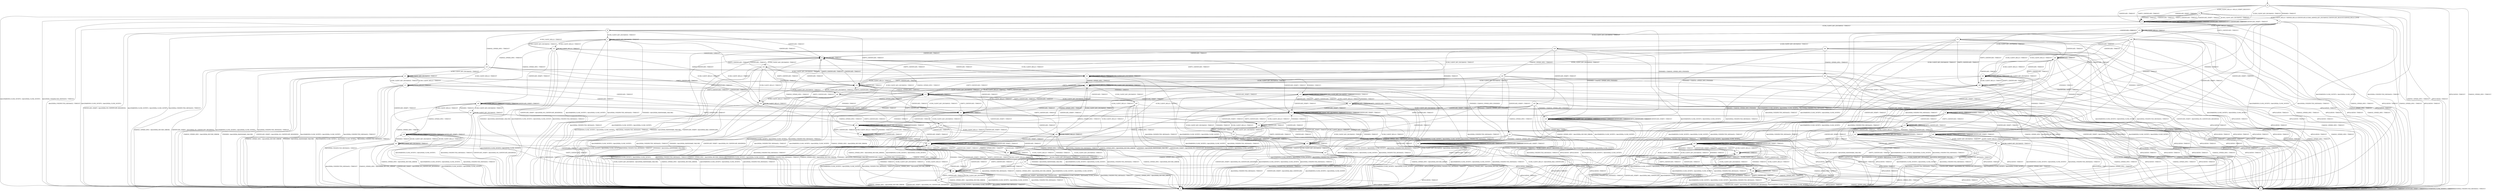 digraph g {

	s0 [shape="circle" label="s0"];
	s1 [shape="circle" label="s1"];
	s2 [shape="circle" label="s2"];
	s3 [shape="circle" label="s3"];
	s4 [shape="circle" label="s4"];
	s5 [shape="circle" label="s5"];
	s6 [shape="circle" label="s6"];
	s7 [shape="circle" label="s7"];
	s8 [shape="circle" label="s8"];
	s9 [shape="circle" label="s9"];
	s10 [shape="circle" label="s10"];
	s11 [shape="circle" label="s11"];
	s12 [shape="circle" label="s12"];
	s13 [shape="circle" label="s13"];
	s14 [shape="circle" label="s14"];
	s15 [shape="circle" label="s15"];
	s16 [shape="circle" label="s16"];
	s17 [shape="circle" label="s17"];
	s18 [shape="circle" label="s18"];
	s19 [shape="circle" label="s19"];
	s20 [shape="circle" label="s20"];
	s21 [shape="circle" label="s21"];
	s22 [shape="circle" label="s22"];
	s23 [shape="circle" label="s23"];
	s24 [shape="circle" label="s24"];
	s25 [shape="circle" label="s25"];
	s26 [shape="circle" label="s26"];
	s27 [shape="circle" label="s27"];
	s28 [shape="circle" label="s28"];
	s29 [shape="circle" label="s29"];
	s30 [shape="circle" label="s30"];
	s31 [shape="circle" label="s31"];
	s32 [shape="circle" label="s32"];
	s33 [shape="circle" label="s33"];
	s34 [shape="circle" label="s34"];
	s35 [shape="circle" label="s35"];
	s36 [shape="circle" label="s36"];
	s37 [shape="circle" label="s37"];
	s38 [shape="circle" label="s38"];
	s39 [shape="circle" label="s39"];
	s40 [shape="circle" label="s40"];
	s41 [shape="circle" label="s41"];
	s42 [shape="circle" label="s42"];
	s43 [shape="circle" label="s43"];
	s44 [shape="circle" label="s44"];
	s45 [shape="circle" label="s45"];
	s46 [shape="circle" label="s46"];
	s47 [shape="circle" label="s47"];
	s48 [shape="circle" label="s48"];
	s49 [shape="circle" label="s49"];
	s50 [shape="circle" label="s50"];
	s51 [shape="circle" label="s51"];
	s52 [shape="circle" label="s52"];
	s53 [shape="circle" label="s53"];
	s54 [shape="circle" label="s54"];
	s55 [shape="circle" label="s55"];
	s56 [shape="circle" label="s56"];
	s57 [shape="circle" label="s57"];
	s58 [shape="circle" label="s58"];
	s59 [shape="circle" label="s59"];
	s60 [shape="circle" label="s60"];
	s61 [shape="circle" label="s61"];
	s62 [shape="circle" label="s62"];
	s63 [shape="circle" label="s63"];
	s64 [shape="circle" label="s64"];
	s65 [shape="circle" label="s65"];
	s0 -> s2 [label="ECDH_CLIENT_HELLO / HELLO_VERIFY_REQUEST+"];
	s0 -> s3 [label="ECDH_CLIENT_KEY_EXCHANGE / TIMEOUT"];
	s0 -> s4 [label="CHANGE_CIPHER_SPEC / TIMEOUT"];
	s0 -> s3 [label="FINISHED / TIMEOUT"];
	s0 -> s4 [label="APPLICATION / TIMEOUT"];
	s0 -> s3 [label="CERTIFICATE / TIMEOUT"];
	s0 -> s3 [label="EMPTY_CERTIFICATE / TIMEOUT"];
	s0 -> s3 [label="CERTIFICATE_VERIFY / TIMEOUT"];
	s0 -> s1 [label="Alert(WARNING,CLOSE_NOTIFY) / Alert(FATAL,CLOSE_NOTIFY)"];
	s0 -> s1 [label="Alert(FATAL,UNEXPECTED_MESSAGE) / TIMEOUT"];
	s1 -> s1 [label="ECDH_CLIENT_HELLO / SOCKET_CLOSED"];
	s1 -> s1 [label="ECDH_CLIENT_KEY_EXCHANGE / SOCKET_CLOSED"];
	s1 -> s1 [label="CHANGE_CIPHER_SPEC / SOCKET_CLOSED"];
	s1 -> s1 [label="FINISHED / SOCKET_CLOSED"];
	s1 -> s1 [label="APPLICATION / SOCKET_CLOSED"];
	s1 -> s1 [label="CERTIFICATE / SOCKET_CLOSED"];
	s1 -> s1 [label="EMPTY_CERTIFICATE / SOCKET_CLOSED"];
	s1 -> s1 [label="CERTIFICATE_VERIFY / SOCKET_CLOSED"];
	s1 -> s1 [label="Alert(WARNING,CLOSE_NOTIFY) / SOCKET_CLOSED"];
	s1 -> s1 [label="Alert(FATAL,UNEXPECTED_MESSAGE) / SOCKET_CLOSED"];
	s2 -> s5 [label="ECDH_CLIENT_HELLO / SERVER_HELLO,CERTIFICATE,ECDHE_SERVER_KEY_EXCHANGE,CERTIFICATE_REQUEST,SERVER_HELLO_DONE"];
	s2 -> s3 [label="ECDH_CLIENT_KEY_EXCHANGE / TIMEOUT"];
	s2 -> s4 [label="CHANGE_CIPHER_SPEC / TIMEOUT"];
	s2 -> s3 [label="FINISHED / TIMEOUT"];
	s2 -> s4 [label="APPLICATION / TIMEOUT"];
	s2 -> s3 [label="CERTIFICATE / TIMEOUT"];
	s2 -> s3 [label="EMPTY_CERTIFICATE / TIMEOUT"];
	s2 -> s3 [label="CERTIFICATE_VERIFY / TIMEOUT"];
	s2 -> s1 [label="Alert(WARNING,CLOSE_NOTIFY) / Alert(FATAL,CLOSE_NOTIFY)"];
	s2 -> s1 [label="Alert(FATAL,UNEXPECTED_MESSAGE) / TIMEOUT"];
	s3 -> s3 [label="ECDH_CLIENT_HELLO / TIMEOUT"];
	s3 -> s3 [label="ECDH_CLIENT_KEY_EXCHANGE / TIMEOUT"];
	s3 -> s4 [label="CHANGE_CIPHER_SPEC / TIMEOUT"];
	s3 -> s3 [label="FINISHED / TIMEOUT"];
	s3 -> s4 [label="APPLICATION / TIMEOUT"];
	s3 -> s3 [label="CERTIFICATE / TIMEOUT"];
	s3 -> s3 [label="EMPTY_CERTIFICATE / TIMEOUT"];
	s3 -> s3 [label="CERTIFICATE_VERIFY / TIMEOUT"];
	s3 -> s1 [label="Alert(WARNING,CLOSE_NOTIFY) / Alert(FATAL,CLOSE_NOTIFY)"];
	s3 -> s1 [label="Alert(FATAL,UNEXPECTED_MESSAGE) / TIMEOUT"];
	s4 -> s4 [label="ECDH_CLIENT_HELLO / TIMEOUT"];
	s4 -> s4 [label="ECDH_CLIENT_KEY_EXCHANGE / TIMEOUT"];
	s4 -> s4 [label="CHANGE_CIPHER_SPEC / TIMEOUT"];
	s4 -> s4 [label="FINISHED / TIMEOUT"];
	s4 -> s4 [label="APPLICATION / TIMEOUT"];
	s4 -> s4 [label="CERTIFICATE / TIMEOUT"];
	s4 -> s4 [label="EMPTY_CERTIFICATE / TIMEOUT"];
	s4 -> s4 [label="CERTIFICATE_VERIFY / TIMEOUT"];
	s4 -> s4 [label="Alert(WARNING,CLOSE_NOTIFY) / TIMEOUT"];
	s4 -> s4 [label="Alert(FATAL,UNEXPECTED_MESSAGE) / TIMEOUT"];
	s5 -> s14 [label="ECDH_CLIENT_HELLO / TIMEOUT"];
	s5 -> s6 [label="ECDH_CLIENT_KEY_EXCHANGE / TIMEOUT"];
	s5 -> s4 [label="CHANGE_CIPHER_SPEC / TIMEOUT"];
	s5 -> s8 [label="FINISHED / TIMEOUT"];
	s5 -> s4 [label="APPLICATION / TIMEOUT"];
	s5 -> s55 [label="CERTIFICATE / TIMEOUT"];
	s5 -> s60 [label="EMPTY_CERTIFICATE / TIMEOUT"];
	s5 -> s50 [label="CERTIFICATE_VERIFY / TIMEOUT"];
	s5 -> s1 [label="Alert(WARNING,CLOSE_NOTIFY) / Alert(FATAL,CLOSE_NOTIFY)"];
	s5 -> s1 [label="Alert(FATAL,UNEXPECTED_MESSAGE) / TIMEOUT"];
	s6 -> s23 [label="ECDH_CLIENT_HELLO / TIMEOUT"];
	s6 -> s7 [label="ECDH_CLIENT_KEY_EXCHANGE / TIMEOUT"];
	s6 -> s10 [label="CHANGE_CIPHER_SPEC / TIMEOUT"];
	s6 -> s18 [label="FINISHED / CHANGE_CIPHER_SPEC,FINISHED"];
	s6 -> s4 [label="APPLICATION / TIMEOUT"];
	s6 -> s9 [label="CERTIFICATE / TIMEOUT"];
	s6 -> s34 [label="EMPTY_CERTIFICATE / TIMEOUT"];
	s6 -> s1 [label="CERTIFICATE_VERIFY / Alert(FATAL,NO_CERTIFICATE_RESERVED)"];
	s6 -> s1 [label="Alert(WARNING,CLOSE_NOTIFY) / Alert(FATAL,CLOSE_NOTIFY)"];
	s6 -> s1 [label="Alert(FATAL,UNEXPECTED_MESSAGE) / TIMEOUT"];
	s7 -> s23 [label="ECDH_CLIENT_HELLO / TIMEOUT"];
	s7 -> s7 [label="ECDH_CLIENT_KEY_EXCHANGE / TIMEOUT"];
	s7 -> s21 [label="CHANGE_CIPHER_SPEC / TIMEOUT"];
	s7 -> s1 [label="FINISHED / Alert(FATAL,HANDSHAKE_FAILURE)"];
	s7 -> s4 [label="APPLICATION / TIMEOUT"];
	s7 -> s9 [label="CERTIFICATE / TIMEOUT"];
	s7 -> s34 [label="EMPTY_CERTIFICATE / TIMEOUT"];
	s7 -> s1 [label="CERTIFICATE_VERIFY / Alert(FATAL,NO_CERTIFICATE_RESERVED)"];
	s7 -> s1 [label="Alert(WARNING,CLOSE_NOTIFY) / Alert(FATAL,CLOSE_NOTIFY)"];
	s7 -> s1 [label="Alert(FATAL,UNEXPECTED_MESSAGE) / TIMEOUT"];
	s8 -> s8 [label="ECDH_CLIENT_HELLO / TIMEOUT"];
	s8 -> s1 [label="ECDH_CLIENT_KEY_EXCHANGE / Alert(FATAL,HANDSHAKE_FAILURE)"];
	s8 -> s4 [label="CHANGE_CIPHER_SPEC / TIMEOUT"];
	s8 -> s8 [label="FINISHED / TIMEOUT"];
	s8 -> s4 [label="APPLICATION / TIMEOUT"];
	s8 -> s13 [label="CERTIFICATE / TIMEOUT"];
	s8 -> s13 [label="EMPTY_CERTIFICATE / TIMEOUT"];
	s8 -> s50 [label="CERTIFICATE_VERIFY / TIMEOUT"];
	s8 -> s1 [label="Alert(WARNING,CLOSE_NOTIFY) / Alert(FATAL,CLOSE_NOTIFY)"];
	s8 -> s1 [label="Alert(FATAL,UNEXPECTED_MESSAGE) / TIMEOUT"];
	s9 -> s15 [label="ECDH_CLIENT_HELLO / TIMEOUT"];
	s9 -> s24 [label="ECDH_CLIENT_KEY_EXCHANGE / TIMEOUT"];
	s9 -> s41 [label="CHANGE_CIPHER_SPEC / TIMEOUT"];
	s9 -> s19 [label="FINISHED / TIMEOUT"];
	s9 -> s4 [label="APPLICATION / TIMEOUT"];
	s9 -> s9 [label="CERTIFICATE / TIMEOUT"];
	s9 -> s34 [label="EMPTY_CERTIFICATE / TIMEOUT"];
	s9 -> s20 [label="CERTIFICATE_VERIFY / TIMEOUT"];
	s9 -> s1 [label="Alert(WARNING,CLOSE_NOTIFY) / Alert(FATAL,CLOSE_NOTIFY)"];
	s9 -> s1 [label="Alert(FATAL,UNEXPECTED_MESSAGE) / TIMEOUT"];
	s10 -> s11 [label="ECDH_CLIENT_HELLO / TIMEOUT"];
	s10 -> s21 [label="ECDH_CLIENT_KEY_EXCHANGE / TIMEOUT"];
	s10 -> s1 [label="CHANGE_CIPHER_SPEC / Alert(FATAL,DECODE_ERROR)"];
	s10 -> s16 [label="FINISHED / CHANGE_CIPHER_SPEC,FINISHED"];
	s10 -> s4 [label="APPLICATION / TIMEOUT"];
	s10 -> s41 [label="CERTIFICATE / TIMEOUT"];
	s10 -> s12 [label="EMPTY_CERTIFICATE / TIMEOUT"];
	s10 -> s1 [label="CERTIFICATE_VERIFY / Alert(FATAL,NO_CERTIFICATE_RESERVED)"];
	s10 -> s1 [label="Alert(WARNING,CLOSE_NOTIFY) / Alert(FATAL,CLOSE_NOTIFY)"];
	s10 -> s1 [label="Alert(FATAL,UNEXPECTED_MESSAGE) / TIMEOUT"];
	s11 -> s11 [label="ECDH_CLIENT_HELLO / TIMEOUT"];
	s11 -> s21 [label="ECDH_CLIENT_KEY_EXCHANGE / TIMEOUT"];
	s11 -> s1 [label="CHANGE_CIPHER_SPEC / Alert(FATAL,DECODE_ERROR)"];
	s11 -> s1 [label="FINISHED / Alert(FATAL,HANDSHAKE_FAILURE)"];
	s11 -> s4 [label="APPLICATION / TIMEOUT"];
	s11 -> s41 [label="CERTIFICATE / TIMEOUT"];
	s11 -> s12 [label="EMPTY_CERTIFICATE / TIMEOUT"];
	s11 -> s38 [label="CERTIFICATE_VERIFY / TIMEOUT"];
	s11 -> s1 [label="Alert(WARNING,CLOSE_NOTIFY) / Alert(FATAL,CLOSE_NOTIFY)"];
	s11 -> s1 [label="Alert(FATAL,UNEXPECTED_MESSAGE) / TIMEOUT"];
	s12 -> s36 [label="ECDH_CLIENT_HELLO / TIMEOUT"];
	s12 -> s63 [label="ECDH_CLIENT_KEY_EXCHANGE / TIMEOUT"];
	s12 -> s1 [label="CHANGE_CIPHER_SPEC / Alert(FATAL,DECODE_ERROR)"];
	s12 -> s35 [label="FINISHED / TIMEOUT"];
	s12 -> s4 [label="APPLICATION / TIMEOUT"];
	s12 -> s41 [label="CERTIFICATE / TIMEOUT"];
	s12 -> s12 [label="EMPTY_CERTIFICATE / TIMEOUT"];
	s12 -> s17 [label="CERTIFICATE_VERIFY / TIMEOUT"];
	s12 -> s1 [label="Alert(WARNING,CLOSE_NOTIFY) / Alert(FATAL,CLOSE_NOTIFY)"];
	s12 -> s1 [label="Alert(FATAL,UNEXPECTED_MESSAGE) / TIMEOUT"];
	s13 -> s22 [label="ECDH_CLIENT_HELLO / TIMEOUT"];
	s13 -> s1 [label="ECDH_CLIENT_KEY_EXCHANGE / Alert(FATAL,HANDSHAKE_FAILURE)"];
	s13 -> s4 [label="CHANGE_CIPHER_SPEC / TIMEOUT"];
	s13 -> s22 [label="FINISHED / TIMEOUT"];
	s13 -> s4 [label="APPLICATION / TIMEOUT"];
	s13 -> s13 [label="CERTIFICATE / TIMEOUT"];
	s13 -> s13 [label="EMPTY_CERTIFICATE / TIMEOUT"];
	s13 -> s56 [label="CERTIFICATE_VERIFY / TIMEOUT"];
	s13 -> s1 [label="Alert(WARNING,CLOSE_NOTIFY) / Alert(FATAL,CLOSE_NOTIFY)"];
	s13 -> s1 [label="Alert(FATAL,UNEXPECTED_MESSAGE) / TIMEOUT"];
	s14 -> s14 [label="ECDH_CLIENT_HELLO / TIMEOUT"];
	s14 -> s7 [label="ECDH_CLIENT_KEY_EXCHANGE / TIMEOUT"];
	s14 -> s4 [label="CHANGE_CIPHER_SPEC / TIMEOUT"];
	s14 -> s8 [label="FINISHED / TIMEOUT"];
	s14 -> s4 [label="APPLICATION / TIMEOUT"];
	s14 -> s44 [label="CERTIFICATE / TIMEOUT"];
	s14 -> s49 [label="EMPTY_CERTIFICATE / TIMEOUT"];
	s14 -> s50 [label="CERTIFICATE_VERIFY / TIMEOUT"];
	s14 -> s1 [label="Alert(WARNING,CLOSE_NOTIFY) / Alert(FATAL,CLOSE_NOTIFY)"];
	s14 -> s1 [label="Alert(FATAL,UNEXPECTED_MESSAGE) / TIMEOUT"];
	s15 -> s15 [label="ECDH_CLIENT_HELLO / TIMEOUT"];
	s15 -> s15 [label="ECDH_CLIENT_KEY_EXCHANGE / TIMEOUT"];
	s15 -> s36 [label="CHANGE_CIPHER_SPEC / TIMEOUT"];
	s15 -> s19 [label="FINISHED / TIMEOUT"];
	s15 -> s4 [label="APPLICATION / TIMEOUT"];
	s15 -> s9 [label="CERTIFICATE / TIMEOUT"];
	s15 -> s34 [label="EMPTY_CERTIFICATE / TIMEOUT"];
	s15 -> s20 [label="CERTIFICATE_VERIFY / TIMEOUT"];
	s15 -> s1 [label="Alert(WARNING,CLOSE_NOTIFY) / Alert(FATAL,CLOSE_NOTIFY)"];
	s15 -> s1 [label="Alert(FATAL,UNEXPECTED_MESSAGE) / TIMEOUT"];
	s16 -> s16 [label="ECDH_CLIENT_HELLO / TIMEOUT"];
	s16 -> s16 [label="ECDH_CLIENT_KEY_EXCHANGE / TIMEOUT"];
	s16 -> s1 [label="CHANGE_CIPHER_SPEC / Alert(FATAL,DECODE_ERROR)"];
	s16 -> s16 [label="FINISHED / TIMEOUT"];
	s16 -> s1 [label="APPLICATION / APPLICATION"];
	s16 -> s16 [label="CERTIFICATE / TIMEOUT"];
	s16 -> s16 [label="EMPTY_CERTIFICATE / TIMEOUT"];
	s16 -> s16 [label="CERTIFICATE_VERIFY / TIMEOUT"];
	s16 -> s1 [label="Alert(WARNING,CLOSE_NOTIFY) / Alert(FATAL,CLOSE_NOTIFY)"];
	s16 -> s1 [label="Alert(FATAL,UNEXPECTED_MESSAGE) / TIMEOUT"];
	s17 -> s17 [label="ECDH_CLIENT_HELLO / TIMEOUT"];
	s17 -> s17 [label="ECDH_CLIENT_KEY_EXCHANGE / TIMEOUT"];
	s17 -> s1 [label="CHANGE_CIPHER_SPEC / Alert(FATAL,DECODE_ERROR)"];
	s17 -> s17 [label="FINISHED / TIMEOUT"];
	s17 -> s4 [label="APPLICATION / TIMEOUT"];
	s17 -> s37 [label="CERTIFICATE / TIMEOUT"];
	s17 -> s42 [label="EMPTY_CERTIFICATE / TIMEOUT"];
	s17 -> s17 [label="CERTIFICATE_VERIFY / TIMEOUT"];
	s17 -> s1 [label="Alert(WARNING,CLOSE_NOTIFY) / Alert(FATAL,CLOSE_NOTIFY)"];
	s17 -> s1 [label="Alert(FATAL,UNEXPECTED_MESSAGE) / TIMEOUT"];
	s18 -> s18 [label="ECDH_CLIENT_HELLO / TIMEOUT"];
	s18 -> s18 [label="ECDH_CLIENT_KEY_EXCHANGE / TIMEOUT"];
	s18 -> s16 [label="CHANGE_CIPHER_SPEC / TIMEOUT"];
	s18 -> s18 [label="FINISHED / TIMEOUT"];
	s18 -> s1 [label="APPLICATION / APPLICATION"];
	s18 -> s18 [label="CERTIFICATE / TIMEOUT"];
	s18 -> s18 [label="EMPTY_CERTIFICATE / TIMEOUT"];
	s18 -> s18 [label="CERTIFICATE_VERIFY / TIMEOUT"];
	s18 -> s1 [label="Alert(WARNING,CLOSE_NOTIFY) / Alert(FATAL,CLOSE_NOTIFY)"];
	s18 -> s1 [label="Alert(FATAL,UNEXPECTED_MESSAGE) / TIMEOUT"];
	s19 -> s19 [label="ECDH_CLIENT_HELLO / TIMEOUT"];
	s19 -> s19 [label="ECDH_CLIENT_KEY_EXCHANGE / TIMEOUT"];
	s19 -> s35 [label="CHANGE_CIPHER_SPEC / TIMEOUT"];
	s19 -> s19 [label="FINISHED / TIMEOUT"];
	s19 -> s4 [label="APPLICATION / TIMEOUT"];
	s19 -> s30 [label="CERTIFICATE / TIMEOUT"];
	s19 -> s30 [label="EMPTY_CERTIFICATE / TIMEOUT"];
	s19 -> s20 [label="CERTIFICATE_VERIFY / TIMEOUT"];
	s19 -> s1 [label="Alert(WARNING,CLOSE_NOTIFY) / Alert(FATAL,CLOSE_NOTIFY)"];
	s19 -> s1 [label="Alert(FATAL,UNEXPECTED_MESSAGE) / TIMEOUT"];
	s20 -> s20 [label="ECDH_CLIENT_HELLO / TIMEOUT"];
	s20 -> s20 [label="ECDH_CLIENT_KEY_EXCHANGE / TIMEOUT"];
	s20 -> s17 [label="CHANGE_CIPHER_SPEC / TIMEOUT"];
	s20 -> s20 [label="FINISHED / TIMEOUT"];
	s20 -> s4 [label="APPLICATION / TIMEOUT"];
	s20 -> s28 [label="CERTIFICATE / TIMEOUT"];
	s20 -> s26 [label="EMPTY_CERTIFICATE / TIMEOUT"];
	s20 -> s20 [label="CERTIFICATE_VERIFY / TIMEOUT"];
	s20 -> s1 [label="Alert(WARNING,CLOSE_NOTIFY) / Alert(FATAL,CLOSE_NOTIFY)"];
	s20 -> s1 [label="Alert(FATAL,UNEXPECTED_MESSAGE) / TIMEOUT"];
	s21 -> s11 [label="ECDH_CLIENT_HELLO / TIMEOUT"];
	s21 -> s21 [label="ECDH_CLIENT_KEY_EXCHANGE / TIMEOUT"];
	s21 -> s1 [label="CHANGE_CIPHER_SPEC / Alert(FATAL,DECODE_ERROR)"];
	s21 -> s1 [label="FINISHED / Alert(FATAL,HANDSHAKE_FAILURE)"];
	s21 -> s4 [label="APPLICATION / TIMEOUT"];
	s21 -> s41 [label="CERTIFICATE / TIMEOUT"];
	s21 -> s12 [label="EMPTY_CERTIFICATE / TIMEOUT"];
	s21 -> s1 [label="CERTIFICATE_VERIFY / Alert(FATAL,NO_CERTIFICATE_RESERVED)"];
	s21 -> s1 [label="Alert(WARNING,CLOSE_NOTIFY) / Alert(FATAL,CLOSE_NOTIFY)"];
	s21 -> s1 [label="Alert(FATAL,UNEXPECTED_MESSAGE) / TIMEOUT"];
	s22 -> s22 [label="ECDH_CLIENT_HELLO / TIMEOUT"];
	s22 -> s22 [label="ECDH_CLIENT_KEY_EXCHANGE / TIMEOUT"];
	s22 -> s4 [label="CHANGE_CIPHER_SPEC / TIMEOUT"];
	s22 -> s22 [label="FINISHED / TIMEOUT"];
	s22 -> s4 [label="APPLICATION / TIMEOUT"];
	s22 -> s13 [label="CERTIFICATE / TIMEOUT"];
	s22 -> s13 [label="EMPTY_CERTIFICATE / TIMEOUT"];
	s22 -> s56 [label="CERTIFICATE_VERIFY / TIMEOUT"];
	s22 -> s1 [label="Alert(WARNING,CLOSE_NOTIFY) / Alert(FATAL,CLOSE_NOTIFY)"];
	s22 -> s1 [label="Alert(FATAL,UNEXPECTED_MESSAGE) / TIMEOUT"];
	s23 -> s23 [label="ECDH_CLIENT_HELLO / TIMEOUT"];
	s23 -> s7 [label="ECDH_CLIENT_KEY_EXCHANGE / TIMEOUT"];
	s23 -> s11 [label="CHANGE_CIPHER_SPEC / TIMEOUT"];
	s23 -> s1 [label="FINISHED / Alert(FATAL,HANDSHAKE_FAILURE)"];
	s23 -> s4 [label="APPLICATION / TIMEOUT"];
	s23 -> s9 [label="CERTIFICATE / TIMEOUT"];
	s23 -> s34 [label="EMPTY_CERTIFICATE / TIMEOUT"];
	s23 -> s46 [label="CERTIFICATE_VERIFY / TIMEOUT"];
	s23 -> s1 [label="Alert(WARNING,CLOSE_NOTIFY) / Alert(FATAL,CLOSE_NOTIFY)"];
	s23 -> s1 [label="Alert(FATAL,UNEXPECTED_MESSAGE) / TIMEOUT"];
	s24 -> s39 [label="ECDH_CLIENT_HELLO / TIMEOUT"];
	s24 -> s15 [label="ECDH_CLIENT_KEY_EXCHANGE / TIMEOUT"];
	s24 -> s25 [label="CHANGE_CIPHER_SPEC / TIMEOUT"];
	s24 -> s1 [label="FINISHED / Alert(FATAL,HANDSHAKE_FAILURE)"];
	s24 -> s4 [label="APPLICATION / TIMEOUT"];
	s24 -> s9 [label="CERTIFICATE / TIMEOUT"];
	s24 -> s34 [label="EMPTY_CERTIFICATE / TIMEOUT"];
	s24 -> s1 [label="CERTIFICATE_VERIFY / Alert(FATAL,BAD_CERTIFICATE)"];
	s24 -> s1 [label="Alert(WARNING,CLOSE_NOTIFY) / Alert(FATAL,CLOSE_NOTIFY)"];
	s24 -> s1 [label="Alert(FATAL,UNEXPECTED_MESSAGE) / TIMEOUT"];
	s25 -> s40 [label="ECDH_CLIENT_HELLO / TIMEOUT"];
	s25 -> s36 [label="ECDH_CLIENT_KEY_EXCHANGE / TIMEOUT"];
	s25 -> s1 [label="CHANGE_CIPHER_SPEC / Alert(FATAL,DECODE_ERROR)"];
	s25 -> s1 [label="FINISHED / Alert(FATAL,HANDSHAKE_FAILURE)"];
	s25 -> s4 [label="APPLICATION / TIMEOUT"];
	s25 -> s41 [label="CERTIFICATE / TIMEOUT"];
	s25 -> s12 [label="EMPTY_CERTIFICATE / TIMEOUT"];
	s25 -> s1 [label="CERTIFICATE_VERIFY / Alert(FATAL,BAD_CERTIFICATE)"];
	s25 -> s1 [label="Alert(WARNING,CLOSE_NOTIFY) / Alert(FATAL,CLOSE_NOTIFY)"];
	s25 -> s1 [label="Alert(FATAL,UNEXPECTED_MESSAGE) / TIMEOUT"];
	s26 -> s20 [label="ECDH_CLIENT_HELLO / TIMEOUT"];
	s26 -> s27 [label="ECDH_CLIENT_KEY_EXCHANGE / TIMEOUT"];
	s26 -> s42 [label="CHANGE_CIPHER_SPEC / TIMEOUT"];
	s26 -> s20 [label="FINISHED / TIMEOUT"];
	s26 -> s4 [label="APPLICATION / TIMEOUT"];
	s26 -> s28 [label="CERTIFICATE / TIMEOUT"];
	s26 -> s26 [label="EMPTY_CERTIFICATE / TIMEOUT"];
	s26 -> s20 [label="CERTIFICATE_VERIFY / TIMEOUT"];
	s26 -> s1 [label="Alert(WARNING,CLOSE_NOTIFY) / Alert(FATAL,CLOSE_NOTIFY)"];
	s26 -> s1 [label="Alert(FATAL,UNEXPECTED_MESSAGE) / TIMEOUT"];
	s27 -> s20 [label="ECDH_CLIENT_HELLO / TIMEOUT"];
	s27 -> s20 [label="ECDH_CLIENT_KEY_EXCHANGE / TIMEOUT"];
	s27 -> s32 [label="CHANGE_CIPHER_SPEC / TIMEOUT"];
	s27 -> s20 [label="FINISHED / TIMEOUT"];
	s27 -> s4 [label="APPLICATION / TIMEOUT"];
	s27 -> s28 [label="CERTIFICATE / TIMEOUT"];
	s27 -> s26 [label="EMPTY_CERTIFICATE / TIMEOUT"];
	s27 -> s1 [label="CERTIFICATE_VERIFY / Alert(FATAL,NO_CERTIFICATE_RESERVED)"];
	s27 -> s1 [label="Alert(WARNING,CLOSE_NOTIFY) / Alert(FATAL,CLOSE_NOTIFY)"];
	s27 -> s1 [label="Alert(FATAL,UNEXPECTED_MESSAGE) / TIMEOUT"];
	s28 -> s20 [label="ECDH_CLIENT_HELLO / TIMEOUT"];
	s28 -> s29 [label="ECDH_CLIENT_KEY_EXCHANGE / TIMEOUT"];
	s28 -> s37 [label="CHANGE_CIPHER_SPEC / TIMEOUT"];
	s28 -> s20 [label="FINISHED / TIMEOUT"];
	s28 -> s4 [label="APPLICATION / TIMEOUT"];
	s28 -> s28 [label="CERTIFICATE / TIMEOUT"];
	s28 -> s26 [label="EMPTY_CERTIFICATE / TIMEOUT"];
	s28 -> s20 [label="CERTIFICATE_VERIFY / TIMEOUT"];
	s28 -> s1 [label="Alert(WARNING,CLOSE_NOTIFY) / Alert(FATAL,CLOSE_NOTIFY)"];
	s28 -> s1 [label="Alert(FATAL,UNEXPECTED_MESSAGE) / TIMEOUT"];
	s29 -> s20 [label="ECDH_CLIENT_HELLO / TIMEOUT"];
	s29 -> s20 [label="ECDH_CLIENT_KEY_EXCHANGE / TIMEOUT"];
	s29 -> s33 [label="CHANGE_CIPHER_SPEC / TIMEOUT"];
	s29 -> s20 [label="FINISHED / TIMEOUT"];
	s29 -> s4 [label="APPLICATION / TIMEOUT"];
	s29 -> s28 [label="CERTIFICATE / TIMEOUT"];
	s29 -> s26 [label="EMPTY_CERTIFICATE / TIMEOUT"];
	s29 -> s1 [label="CERTIFICATE_VERIFY / Alert(FATAL,BAD_CERTIFICATE)"];
	s29 -> s1 [label="Alert(WARNING,CLOSE_NOTIFY) / Alert(FATAL,CLOSE_NOTIFY)"];
	s29 -> s1 [label="Alert(FATAL,UNEXPECTED_MESSAGE) / TIMEOUT"];
	s30 -> s19 [label="ECDH_CLIENT_HELLO / TIMEOUT"];
	s30 -> s1 [label="ECDH_CLIENT_KEY_EXCHANGE / Alert(FATAL,HANDSHAKE_FAILURE)"];
	s30 -> s31 [label="CHANGE_CIPHER_SPEC / TIMEOUT"];
	s30 -> s19 [label="FINISHED / TIMEOUT"];
	s30 -> s4 [label="APPLICATION / TIMEOUT"];
	s30 -> s30 [label="CERTIFICATE / TIMEOUT"];
	s30 -> s30 [label="EMPTY_CERTIFICATE / TIMEOUT"];
	s30 -> s20 [label="CERTIFICATE_VERIFY / TIMEOUT"];
	s30 -> s1 [label="Alert(WARNING,CLOSE_NOTIFY) / Alert(FATAL,CLOSE_NOTIFY)"];
	s30 -> s1 [label="Alert(FATAL,UNEXPECTED_MESSAGE) / TIMEOUT"];
	s31 -> s35 [label="ECDH_CLIENT_HELLO / TIMEOUT"];
	s31 -> s1 [label="ECDH_CLIENT_KEY_EXCHANGE / Alert(FATAL,HANDSHAKE_FAILURE)"];
	s31 -> s1 [label="CHANGE_CIPHER_SPEC / Alert(FATAL,DECODE_ERROR)"];
	s31 -> s35 [label="FINISHED / TIMEOUT"];
	s31 -> s4 [label="APPLICATION / TIMEOUT"];
	s31 -> s31 [label="CERTIFICATE / TIMEOUT"];
	s31 -> s31 [label="EMPTY_CERTIFICATE / TIMEOUT"];
	s31 -> s17 [label="CERTIFICATE_VERIFY / TIMEOUT"];
	s31 -> s1 [label="Alert(WARNING,CLOSE_NOTIFY) / Alert(FATAL,CLOSE_NOTIFY)"];
	s31 -> s1 [label="Alert(FATAL,UNEXPECTED_MESSAGE) / TIMEOUT"];
	s32 -> s17 [label="ECDH_CLIENT_HELLO / TIMEOUT"];
	s32 -> s17 [label="ECDH_CLIENT_KEY_EXCHANGE / TIMEOUT"];
	s32 -> s1 [label="CHANGE_CIPHER_SPEC / Alert(FATAL,DECODE_ERROR)"];
	s32 -> s17 [label="FINISHED / TIMEOUT"];
	s32 -> s4 [label="APPLICATION / TIMEOUT"];
	s32 -> s37 [label="CERTIFICATE / TIMEOUT"];
	s32 -> s42 [label="EMPTY_CERTIFICATE / TIMEOUT"];
	s32 -> s1 [label="CERTIFICATE_VERIFY / Alert(FATAL,NO_CERTIFICATE_RESERVED)"];
	s32 -> s1 [label="Alert(WARNING,CLOSE_NOTIFY) / Alert(FATAL,CLOSE_NOTIFY)"];
	s32 -> s1 [label="Alert(FATAL,UNEXPECTED_MESSAGE) / TIMEOUT"];
	s33 -> s17 [label="ECDH_CLIENT_HELLO / TIMEOUT"];
	s33 -> s17 [label="ECDH_CLIENT_KEY_EXCHANGE / TIMEOUT"];
	s33 -> s1 [label="CHANGE_CIPHER_SPEC / Alert(FATAL,DECODE_ERROR)"];
	s33 -> s17 [label="FINISHED / TIMEOUT"];
	s33 -> s4 [label="APPLICATION / TIMEOUT"];
	s33 -> s37 [label="CERTIFICATE / TIMEOUT"];
	s33 -> s42 [label="EMPTY_CERTIFICATE / TIMEOUT"];
	s33 -> s1 [label="CERTIFICATE_VERIFY / Alert(FATAL,BAD_CERTIFICATE)"];
	s33 -> s1 [label="Alert(WARNING,CLOSE_NOTIFY) / Alert(FATAL,CLOSE_NOTIFY)"];
	s33 -> s1 [label="Alert(FATAL,UNEXPECTED_MESSAGE) / TIMEOUT"];
	s34 -> s15 [label="ECDH_CLIENT_HELLO / TIMEOUT"];
	s34 -> s48 [label="ECDH_CLIENT_KEY_EXCHANGE / TIMEOUT"];
	s34 -> s12 [label="CHANGE_CIPHER_SPEC / TIMEOUT"];
	s34 -> s19 [label="FINISHED / TIMEOUT"];
	s34 -> s4 [label="APPLICATION / TIMEOUT"];
	s34 -> s9 [label="CERTIFICATE / TIMEOUT"];
	s34 -> s34 [label="EMPTY_CERTIFICATE / TIMEOUT"];
	s34 -> s20 [label="CERTIFICATE_VERIFY / TIMEOUT"];
	s34 -> s1 [label="Alert(WARNING,CLOSE_NOTIFY) / Alert(FATAL,CLOSE_NOTIFY)"];
	s34 -> s1 [label="Alert(FATAL,UNEXPECTED_MESSAGE) / TIMEOUT"];
	s35 -> s35 [label="ECDH_CLIENT_HELLO / TIMEOUT"];
	s35 -> s35 [label="ECDH_CLIENT_KEY_EXCHANGE / TIMEOUT"];
	s35 -> s1 [label="CHANGE_CIPHER_SPEC / Alert(FATAL,DECODE_ERROR)"];
	s35 -> s35 [label="FINISHED / TIMEOUT"];
	s35 -> s4 [label="APPLICATION / TIMEOUT"];
	s35 -> s31 [label="CERTIFICATE / TIMEOUT"];
	s35 -> s31 [label="EMPTY_CERTIFICATE / TIMEOUT"];
	s35 -> s17 [label="CERTIFICATE_VERIFY / TIMEOUT"];
	s35 -> s1 [label="Alert(WARNING,CLOSE_NOTIFY) / Alert(FATAL,CLOSE_NOTIFY)"];
	s35 -> s1 [label="Alert(FATAL,UNEXPECTED_MESSAGE) / TIMEOUT"];
	s36 -> s36 [label="ECDH_CLIENT_HELLO / TIMEOUT"];
	s36 -> s36 [label="ECDH_CLIENT_KEY_EXCHANGE / TIMEOUT"];
	s36 -> s1 [label="CHANGE_CIPHER_SPEC / Alert(FATAL,DECODE_ERROR)"];
	s36 -> s35 [label="FINISHED / TIMEOUT"];
	s36 -> s4 [label="APPLICATION / TIMEOUT"];
	s36 -> s41 [label="CERTIFICATE / TIMEOUT"];
	s36 -> s12 [label="EMPTY_CERTIFICATE / TIMEOUT"];
	s36 -> s17 [label="CERTIFICATE_VERIFY / TIMEOUT"];
	s36 -> s1 [label="Alert(WARNING,CLOSE_NOTIFY) / Alert(FATAL,CLOSE_NOTIFY)"];
	s36 -> s1 [label="Alert(FATAL,UNEXPECTED_MESSAGE) / TIMEOUT"];
	s37 -> s17 [label="ECDH_CLIENT_HELLO / TIMEOUT"];
	s37 -> s33 [label="ECDH_CLIENT_KEY_EXCHANGE / TIMEOUT"];
	s37 -> s1 [label="CHANGE_CIPHER_SPEC / Alert(FATAL,DECODE_ERROR)"];
	s37 -> s17 [label="FINISHED / TIMEOUT"];
	s37 -> s4 [label="APPLICATION / TIMEOUT"];
	s37 -> s37 [label="CERTIFICATE / TIMEOUT"];
	s37 -> s42 [label="EMPTY_CERTIFICATE / TIMEOUT"];
	s37 -> s17 [label="CERTIFICATE_VERIFY / TIMEOUT"];
	s37 -> s1 [label="Alert(WARNING,CLOSE_NOTIFY) / Alert(FATAL,CLOSE_NOTIFY)"];
	s37 -> s1 [label="Alert(FATAL,UNEXPECTED_MESSAGE) / TIMEOUT"];
	s38 -> s38 [label="ECDH_CLIENT_HELLO / TIMEOUT"];
	s38 -> s43 [label="ECDH_CLIENT_KEY_EXCHANGE / TIMEOUT"];
	s38 -> s1 [label="CHANGE_CIPHER_SPEC / Alert(FATAL,DECODE_ERROR)"];
	s38 -> s38 [label="FINISHED / TIMEOUT"];
	s38 -> s4 [label="APPLICATION / TIMEOUT"];
	s38 -> s37 [label="CERTIFICATE / TIMEOUT"];
	s38 -> s42 [label="EMPTY_CERTIFICATE / TIMEOUT"];
	s38 -> s38 [label="CERTIFICATE_VERIFY / TIMEOUT"];
	s38 -> s1 [label="Alert(WARNING,CLOSE_NOTIFY) / Alert(FATAL,CLOSE_NOTIFY)"];
	s38 -> s1 [label="Alert(FATAL,UNEXPECTED_MESSAGE) / TIMEOUT"];
	s39 -> s39 [label="ECDH_CLIENT_HELLO / TIMEOUT"];
	s39 -> s15 [label="ECDH_CLIENT_KEY_EXCHANGE / TIMEOUT"];
	s39 -> s40 [label="CHANGE_CIPHER_SPEC / TIMEOUT"];
	s39 -> s1 [label="FINISHED / Alert(FATAL,HANDSHAKE_FAILURE)"];
	s39 -> s4 [label="APPLICATION / TIMEOUT"];
	s39 -> s9 [label="CERTIFICATE / TIMEOUT"];
	s39 -> s34 [label="EMPTY_CERTIFICATE / TIMEOUT"];
	s39 -> s20 [label="CERTIFICATE_VERIFY / TIMEOUT"];
	s39 -> s1 [label="Alert(WARNING,CLOSE_NOTIFY) / Alert(FATAL,CLOSE_NOTIFY)"];
	s39 -> s1 [label="Alert(FATAL,UNEXPECTED_MESSAGE) / TIMEOUT"];
	s40 -> s40 [label="ECDH_CLIENT_HELLO / TIMEOUT"];
	s40 -> s36 [label="ECDH_CLIENT_KEY_EXCHANGE / TIMEOUT"];
	s40 -> s1 [label="CHANGE_CIPHER_SPEC / Alert(FATAL,DECODE_ERROR)"];
	s40 -> s1 [label="FINISHED / Alert(FATAL,HANDSHAKE_FAILURE)"];
	s40 -> s4 [label="APPLICATION / TIMEOUT"];
	s40 -> s41 [label="CERTIFICATE / TIMEOUT"];
	s40 -> s12 [label="EMPTY_CERTIFICATE / TIMEOUT"];
	s40 -> s17 [label="CERTIFICATE_VERIFY / TIMEOUT"];
	s40 -> s1 [label="Alert(WARNING,CLOSE_NOTIFY) / Alert(FATAL,CLOSE_NOTIFY)"];
	s40 -> s1 [label="Alert(FATAL,UNEXPECTED_MESSAGE) / TIMEOUT"];
	s41 -> s36 [label="ECDH_CLIENT_HELLO / TIMEOUT"];
	s41 -> s25 [label="ECDH_CLIENT_KEY_EXCHANGE / TIMEOUT"];
	s41 -> s1 [label="CHANGE_CIPHER_SPEC / Alert(FATAL,DECODE_ERROR)"];
	s41 -> s35 [label="FINISHED / TIMEOUT"];
	s41 -> s4 [label="APPLICATION / TIMEOUT"];
	s41 -> s41 [label="CERTIFICATE / TIMEOUT"];
	s41 -> s12 [label="EMPTY_CERTIFICATE / TIMEOUT"];
	s41 -> s17 [label="CERTIFICATE_VERIFY / TIMEOUT"];
	s41 -> s1 [label="Alert(WARNING,CLOSE_NOTIFY) / Alert(FATAL,CLOSE_NOTIFY)"];
	s41 -> s1 [label="Alert(FATAL,UNEXPECTED_MESSAGE) / TIMEOUT"];
	s42 -> s17 [label="ECDH_CLIENT_HELLO / TIMEOUT"];
	s42 -> s32 [label="ECDH_CLIENT_KEY_EXCHANGE / TIMEOUT"];
	s42 -> s1 [label="CHANGE_CIPHER_SPEC / Alert(FATAL,DECODE_ERROR)"];
	s42 -> s17 [label="FINISHED / TIMEOUT"];
	s42 -> s4 [label="APPLICATION / TIMEOUT"];
	s42 -> s37 [label="CERTIFICATE / TIMEOUT"];
	s42 -> s42 [label="EMPTY_CERTIFICATE / TIMEOUT"];
	s42 -> s17 [label="CERTIFICATE_VERIFY / TIMEOUT"];
	s42 -> s1 [label="Alert(WARNING,CLOSE_NOTIFY) / Alert(FATAL,CLOSE_NOTIFY)"];
	s42 -> s1 [label="Alert(FATAL,UNEXPECTED_MESSAGE) / TIMEOUT"];
	s43 -> s38 [label="ECDH_CLIENT_HELLO / TIMEOUT"];
	s43 -> s43 [label="ECDH_CLIENT_KEY_EXCHANGE / TIMEOUT"];
	s43 -> s1 [label="CHANGE_CIPHER_SPEC / Alert(FATAL,DECODE_ERROR)"];
	s43 -> s38 [label="FINISHED / TIMEOUT"];
	s43 -> s4 [label="APPLICATION / TIMEOUT"];
	s43 -> s37 [label="CERTIFICATE / TIMEOUT"];
	s43 -> s42 [label="EMPTY_CERTIFICATE / TIMEOUT"];
	s43 -> s1 [label="CERTIFICATE_VERIFY / Alert(FATAL,NO_CERTIFICATE_RESERVED)"];
	s43 -> s1 [label="Alert(WARNING,CLOSE_NOTIFY) / Alert(FATAL,CLOSE_NOTIFY)"];
	s43 -> s1 [label="Alert(FATAL,UNEXPECTED_MESSAGE) / TIMEOUT"];
	s44 -> s45 [label="ECDH_CLIENT_HELLO / TIMEOUT"];
	s44 -> s24 [label="ECDH_CLIENT_KEY_EXCHANGE / TIMEOUT"];
	s44 -> s4 [label="CHANGE_CIPHER_SPEC / TIMEOUT"];
	s44 -> s22 [label="FINISHED / TIMEOUT"];
	s44 -> s4 [label="APPLICATION / TIMEOUT"];
	s44 -> s44 [label="CERTIFICATE / TIMEOUT"];
	s44 -> s49 [label="EMPTY_CERTIFICATE / TIMEOUT"];
	s44 -> s56 [label="CERTIFICATE_VERIFY / TIMEOUT"];
	s44 -> s1 [label="Alert(WARNING,CLOSE_NOTIFY) / Alert(FATAL,CLOSE_NOTIFY)"];
	s44 -> s1 [label="Alert(FATAL,UNEXPECTED_MESSAGE) / TIMEOUT"];
	s45 -> s45 [label="ECDH_CLIENT_HELLO / TIMEOUT"];
	s45 -> s45 [label="ECDH_CLIENT_KEY_EXCHANGE / TIMEOUT"];
	s45 -> s4 [label="CHANGE_CIPHER_SPEC / TIMEOUT"];
	s45 -> s22 [label="FINISHED / TIMEOUT"];
	s45 -> s4 [label="APPLICATION / TIMEOUT"];
	s45 -> s44 [label="CERTIFICATE / TIMEOUT"];
	s45 -> s49 [label="EMPTY_CERTIFICATE / TIMEOUT"];
	s45 -> s56 [label="CERTIFICATE_VERIFY / TIMEOUT"];
	s45 -> s1 [label="Alert(WARNING,CLOSE_NOTIFY) / Alert(FATAL,CLOSE_NOTIFY)"];
	s45 -> s1 [label="Alert(FATAL,UNEXPECTED_MESSAGE) / TIMEOUT"];
	s46 -> s46 [label="ECDH_CLIENT_HELLO / TIMEOUT"];
	s46 -> s47 [label="ECDH_CLIENT_KEY_EXCHANGE / TIMEOUT"];
	s46 -> s38 [label="CHANGE_CIPHER_SPEC / TIMEOUT"];
	s46 -> s46 [label="FINISHED / TIMEOUT"];
	s46 -> s4 [label="APPLICATION / TIMEOUT"];
	s46 -> s28 [label="CERTIFICATE / TIMEOUT"];
	s46 -> s26 [label="EMPTY_CERTIFICATE / TIMEOUT"];
	s46 -> s46 [label="CERTIFICATE_VERIFY / TIMEOUT"];
	s46 -> s1 [label="Alert(WARNING,CLOSE_NOTIFY) / Alert(FATAL,CLOSE_NOTIFY)"];
	s46 -> s1 [label="Alert(FATAL,UNEXPECTED_MESSAGE) / TIMEOUT"];
	s47 -> s46 [label="ECDH_CLIENT_HELLO / TIMEOUT"];
	s47 -> s47 [label="ECDH_CLIENT_KEY_EXCHANGE / TIMEOUT"];
	s47 -> s43 [label="CHANGE_CIPHER_SPEC / TIMEOUT"];
	s47 -> s46 [label="FINISHED / TIMEOUT"];
	s47 -> s4 [label="APPLICATION / TIMEOUT"];
	s47 -> s28 [label="CERTIFICATE / TIMEOUT"];
	s47 -> s26 [label="EMPTY_CERTIFICATE / TIMEOUT"];
	s47 -> s1 [label="CERTIFICATE_VERIFY / Alert(FATAL,NO_CERTIFICATE_RESERVED)"];
	s47 -> s1 [label="Alert(WARNING,CLOSE_NOTIFY) / Alert(FATAL,CLOSE_NOTIFY)"];
	s47 -> s1 [label="Alert(FATAL,UNEXPECTED_MESSAGE) / TIMEOUT"];
	s48 -> s39 [label="ECDH_CLIENT_HELLO / TIMEOUT"];
	s48 -> s15 [label="ECDH_CLIENT_KEY_EXCHANGE / TIMEOUT"];
	s48 -> s63 [label="CHANGE_CIPHER_SPEC / TIMEOUT"];
	s48 -> s1 [label="FINISHED / Alert(FATAL,HANDSHAKE_FAILURE)"];
	s48 -> s4 [label="APPLICATION / TIMEOUT"];
	s48 -> s9 [label="CERTIFICATE / TIMEOUT"];
	s48 -> s34 [label="EMPTY_CERTIFICATE / TIMEOUT"];
	s48 -> s1 [label="CERTIFICATE_VERIFY / Alert(FATAL,NO_CERTIFICATE_RESERVED)"];
	s48 -> s1 [label="Alert(WARNING,CLOSE_NOTIFY) / Alert(FATAL,CLOSE_NOTIFY)"];
	s48 -> s1 [label="Alert(FATAL,UNEXPECTED_MESSAGE) / TIMEOUT"];
	s49 -> s45 [label="ECDH_CLIENT_HELLO / TIMEOUT"];
	s49 -> s48 [label="ECDH_CLIENT_KEY_EXCHANGE / TIMEOUT"];
	s49 -> s4 [label="CHANGE_CIPHER_SPEC / TIMEOUT"];
	s49 -> s22 [label="FINISHED / TIMEOUT"];
	s49 -> s4 [label="APPLICATION / TIMEOUT"];
	s49 -> s44 [label="CERTIFICATE / TIMEOUT"];
	s49 -> s49 [label="EMPTY_CERTIFICATE / TIMEOUT"];
	s49 -> s56 [label="CERTIFICATE_VERIFY / TIMEOUT"];
	s49 -> s1 [label="Alert(WARNING,CLOSE_NOTIFY) / Alert(FATAL,CLOSE_NOTIFY)"];
	s49 -> s1 [label="Alert(FATAL,UNEXPECTED_MESSAGE) / TIMEOUT"];
	s50 -> s50 [label="ECDH_CLIENT_HELLO / TIMEOUT"];
	s50 -> s51 [label="ECDH_CLIENT_KEY_EXCHANGE / TIMEOUT"];
	s50 -> s4 [label="CHANGE_CIPHER_SPEC / TIMEOUT"];
	s50 -> s50 [label="FINISHED / TIMEOUT"];
	s50 -> s4 [label="APPLICATION / TIMEOUT"];
	s50 -> s52 [label="CERTIFICATE / TIMEOUT"];
	s50 -> s54 [label="EMPTY_CERTIFICATE / TIMEOUT"];
	s50 -> s50 [label="CERTIFICATE_VERIFY / TIMEOUT"];
	s50 -> s1 [label="Alert(WARNING,CLOSE_NOTIFY) / Alert(FATAL,CLOSE_NOTIFY)"];
	s50 -> s1 [label="Alert(FATAL,UNEXPECTED_MESSAGE) / TIMEOUT"];
	s51 -> s50 [label="ECDH_CLIENT_HELLO / TIMEOUT"];
	s51 -> s51 [label="ECDH_CLIENT_KEY_EXCHANGE / TIMEOUT"];
	s51 -> s4 [label="CHANGE_CIPHER_SPEC / TIMEOUT"];
	s51 -> s50 [label="FINISHED / TIMEOUT"];
	s51 -> s4 [label="APPLICATION / TIMEOUT"];
	s51 -> s52 [label="CERTIFICATE / TIMEOUT"];
	s51 -> s54 [label="EMPTY_CERTIFICATE / TIMEOUT"];
	s51 -> s1 [label="CERTIFICATE_VERIFY / Alert(FATAL,NO_CERTIFICATE_RESERVED)"];
	s51 -> s1 [label="Alert(WARNING,CLOSE_NOTIFY) / Alert(FATAL,CLOSE_NOTIFY)"];
	s51 -> s1 [label="Alert(FATAL,UNEXPECTED_MESSAGE) / TIMEOUT"];
	s52 -> s56 [label="ECDH_CLIENT_HELLO / TIMEOUT"];
	s52 -> s53 [label="ECDH_CLIENT_KEY_EXCHANGE / TIMEOUT"];
	s52 -> s4 [label="CHANGE_CIPHER_SPEC / TIMEOUT"];
	s52 -> s56 [label="FINISHED / TIMEOUT"];
	s52 -> s4 [label="APPLICATION / TIMEOUT"];
	s52 -> s52 [label="CERTIFICATE / TIMEOUT"];
	s52 -> s54 [label="EMPTY_CERTIFICATE / TIMEOUT"];
	s52 -> s56 [label="CERTIFICATE_VERIFY / TIMEOUT"];
	s52 -> s1 [label="Alert(WARNING,CLOSE_NOTIFY) / Alert(FATAL,CLOSE_NOTIFY)"];
	s52 -> s1 [label="Alert(FATAL,UNEXPECTED_MESSAGE) / TIMEOUT"];
	s53 -> s56 [label="ECDH_CLIENT_HELLO / TIMEOUT"];
	s53 -> s56 [label="ECDH_CLIENT_KEY_EXCHANGE / TIMEOUT"];
	s53 -> s4 [label="CHANGE_CIPHER_SPEC / TIMEOUT"];
	s53 -> s56 [label="FINISHED / TIMEOUT"];
	s53 -> s4 [label="APPLICATION / TIMEOUT"];
	s53 -> s52 [label="CERTIFICATE / TIMEOUT"];
	s53 -> s54 [label="EMPTY_CERTIFICATE / TIMEOUT"];
	s53 -> s1 [label="CERTIFICATE_VERIFY / Alert(FATAL,BAD_CERTIFICATE)"];
	s53 -> s1 [label="Alert(WARNING,CLOSE_NOTIFY) / Alert(FATAL,CLOSE_NOTIFY)"];
	s53 -> s1 [label="Alert(FATAL,UNEXPECTED_MESSAGE) / TIMEOUT"];
	s54 -> s56 [label="ECDH_CLIENT_HELLO / TIMEOUT"];
	s54 -> s57 [label="ECDH_CLIENT_KEY_EXCHANGE / TIMEOUT"];
	s54 -> s4 [label="CHANGE_CIPHER_SPEC / TIMEOUT"];
	s54 -> s56 [label="FINISHED / TIMEOUT"];
	s54 -> s4 [label="APPLICATION / TIMEOUT"];
	s54 -> s52 [label="CERTIFICATE / TIMEOUT"];
	s54 -> s54 [label="EMPTY_CERTIFICATE / TIMEOUT"];
	s54 -> s56 [label="CERTIFICATE_VERIFY / TIMEOUT"];
	s54 -> s1 [label="Alert(WARNING,CLOSE_NOTIFY) / Alert(FATAL,CLOSE_NOTIFY)"];
	s54 -> s1 [label="Alert(FATAL,UNEXPECTED_MESSAGE) / TIMEOUT"];
	s55 -> s45 [label="ECDH_CLIENT_HELLO / TIMEOUT"];
	s55 -> s58 [label="ECDH_CLIENT_KEY_EXCHANGE / TIMEOUT"];
	s55 -> s4 [label="CHANGE_CIPHER_SPEC / TIMEOUT"];
	s55 -> s22 [label="FINISHED / TIMEOUT"];
	s55 -> s4 [label="APPLICATION / TIMEOUT"];
	s55 -> s44 [label="CERTIFICATE / TIMEOUT"];
	s55 -> s49 [label="EMPTY_CERTIFICATE / TIMEOUT"];
	s55 -> s56 [label="CERTIFICATE_VERIFY / TIMEOUT"];
	s55 -> s1 [label="Alert(WARNING,CLOSE_NOTIFY) / Alert(FATAL,CLOSE_NOTIFY)"];
	s55 -> s1 [label="Alert(FATAL,UNEXPECTED_MESSAGE) / TIMEOUT"];
	s56 -> s56 [label="ECDH_CLIENT_HELLO / TIMEOUT"];
	s56 -> s56 [label="ECDH_CLIENT_KEY_EXCHANGE / TIMEOUT"];
	s56 -> s4 [label="CHANGE_CIPHER_SPEC / TIMEOUT"];
	s56 -> s56 [label="FINISHED / TIMEOUT"];
	s56 -> s4 [label="APPLICATION / TIMEOUT"];
	s56 -> s52 [label="CERTIFICATE / TIMEOUT"];
	s56 -> s54 [label="EMPTY_CERTIFICATE / TIMEOUT"];
	s56 -> s56 [label="CERTIFICATE_VERIFY / TIMEOUT"];
	s56 -> s1 [label="Alert(WARNING,CLOSE_NOTIFY) / Alert(FATAL,CLOSE_NOTIFY)"];
	s56 -> s1 [label="Alert(FATAL,UNEXPECTED_MESSAGE) / TIMEOUT"];
	s57 -> s56 [label="ECDH_CLIENT_HELLO / TIMEOUT"];
	s57 -> s56 [label="ECDH_CLIENT_KEY_EXCHANGE / TIMEOUT"];
	s57 -> s4 [label="CHANGE_CIPHER_SPEC / TIMEOUT"];
	s57 -> s56 [label="FINISHED / TIMEOUT"];
	s57 -> s4 [label="APPLICATION / TIMEOUT"];
	s57 -> s52 [label="CERTIFICATE / TIMEOUT"];
	s57 -> s54 [label="EMPTY_CERTIFICATE / TIMEOUT"];
	s57 -> s1 [label="CERTIFICATE_VERIFY / Alert(FATAL,NO_CERTIFICATE_RESERVED)"];
	s57 -> s1 [label="Alert(WARNING,CLOSE_NOTIFY) / Alert(FATAL,CLOSE_NOTIFY)"];
	s57 -> s1 [label="Alert(FATAL,UNEXPECTED_MESSAGE) / TIMEOUT"];
	s58 -> s39 [label="ECDH_CLIENT_HELLO / TIMEOUT"];
	s58 -> s15 [label="ECDH_CLIENT_KEY_EXCHANGE / TIMEOUT"];
	s58 -> s62 [label="CHANGE_CIPHER_SPEC / TIMEOUT"];
	s58 -> s18 [label="FINISHED / CHANGE_CIPHER_SPEC,FINISHED"];
	s58 -> s4 [label="APPLICATION / TIMEOUT"];
	s58 -> s9 [label="CERTIFICATE / TIMEOUT"];
	s58 -> s34 [label="EMPTY_CERTIFICATE / TIMEOUT"];
	s58 -> s59 [label="CERTIFICATE_VERIFY / TIMEOUT"];
	s58 -> s1 [label="Alert(WARNING,CLOSE_NOTIFY) / Alert(FATAL,CLOSE_NOTIFY)"];
	s58 -> s1 [label="Alert(FATAL,UNEXPECTED_MESSAGE) / TIMEOUT"];
	s59 -> s1 [label="ECDH_CLIENT_HELLO / Alert(FATAL,BAD_CERTIFICATE)"];
	s59 -> s20 [label="ECDH_CLIENT_KEY_EXCHANGE / TIMEOUT"];
	s59 -> s61 [label="CHANGE_CIPHER_SPEC / TIMEOUT"];
	s59 -> s18 [label="FINISHED / CHANGE_CIPHER_SPEC,FINISHED"];
	s59 -> s4 [label="APPLICATION / TIMEOUT"];
	s59 -> s28 [label="CERTIFICATE / TIMEOUT"];
	s59 -> s26 [label="EMPTY_CERTIFICATE / TIMEOUT"];
	s59 -> s20 [label="CERTIFICATE_VERIFY / TIMEOUT"];
	s59 -> s1 [label="Alert(WARNING,CLOSE_NOTIFY) / Alert(FATAL,CLOSE_NOTIFY)"];
	s59 -> s1 [label="Alert(FATAL,UNEXPECTED_MESSAGE) / TIMEOUT"];
	s60 -> s45 [label="ECDH_CLIENT_HELLO / TIMEOUT"];
	s60 -> s64 [label="ECDH_CLIENT_KEY_EXCHANGE / TIMEOUT"];
	s60 -> s4 [label="CHANGE_CIPHER_SPEC / TIMEOUT"];
	s60 -> s22 [label="FINISHED / TIMEOUT"];
	s60 -> s4 [label="APPLICATION / TIMEOUT"];
	s60 -> s44 [label="CERTIFICATE / TIMEOUT"];
	s60 -> s49 [label="EMPTY_CERTIFICATE / TIMEOUT"];
	s60 -> s56 [label="CERTIFICATE_VERIFY / TIMEOUT"];
	s60 -> s1 [label="Alert(WARNING,CLOSE_NOTIFY) / Alert(FATAL,CLOSE_NOTIFY)"];
	s60 -> s1 [label="Alert(FATAL,UNEXPECTED_MESSAGE) / TIMEOUT"];
	s61 -> s1 [label="ECDH_CLIENT_HELLO / Alert(FATAL,BAD_CERTIFICATE)"];
	s61 -> s17 [label="ECDH_CLIENT_KEY_EXCHANGE / TIMEOUT"];
	s61 -> s1 [label="CHANGE_CIPHER_SPEC / Alert(FATAL,DECODE_ERROR)"];
	s61 -> s16 [label="FINISHED / CHANGE_CIPHER_SPEC,FINISHED"];
	s61 -> s4 [label="APPLICATION / TIMEOUT"];
	s61 -> s37 [label="CERTIFICATE / TIMEOUT"];
	s61 -> s42 [label="EMPTY_CERTIFICATE / TIMEOUT"];
	s61 -> s17 [label="CERTIFICATE_VERIFY / TIMEOUT"];
	s61 -> s1 [label="Alert(WARNING,CLOSE_NOTIFY) / Alert(FATAL,CLOSE_NOTIFY)"];
	s61 -> s1 [label="Alert(FATAL,UNEXPECTED_MESSAGE) / TIMEOUT"];
	s62 -> s40 [label="ECDH_CLIENT_HELLO / TIMEOUT"];
	s62 -> s36 [label="ECDH_CLIENT_KEY_EXCHANGE / TIMEOUT"];
	s62 -> s1 [label="CHANGE_CIPHER_SPEC / Alert(FATAL,DECODE_ERROR)"];
	s62 -> s16 [label="FINISHED / CHANGE_CIPHER_SPEC,FINISHED"];
	s62 -> s4 [label="APPLICATION / TIMEOUT"];
	s62 -> s41 [label="CERTIFICATE / TIMEOUT"];
	s62 -> s12 [label="EMPTY_CERTIFICATE / TIMEOUT"];
	s62 -> s61 [label="CERTIFICATE_VERIFY / TIMEOUT"];
	s62 -> s1 [label="Alert(WARNING,CLOSE_NOTIFY) / Alert(FATAL,CLOSE_NOTIFY)"];
	s62 -> s1 [label="Alert(FATAL,UNEXPECTED_MESSAGE) / TIMEOUT"];
	s63 -> s40 [label="ECDH_CLIENT_HELLO / TIMEOUT"];
	s63 -> s36 [label="ECDH_CLIENT_KEY_EXCHANGE / TIMEOUT"];
	s63 -> s1 [label="CHANGE_CIPHER_SPEC / Alert(FATAL,DECODE_ERROR)"];
	s63 -> s1 [label="FINISHED / Alert(FATAL,HANDSHAKE_FAILURE)"];
	s63 -> s4 [label="APPLICATION / TIMEOUT"];
	s63 -> s41 [label="CERTIFICATE / TIMEOUT"];
	s63 -> s12 [label="EMPTY_CERTIFICATE / TIMEOUT"];
	s63 -> s1 [label="CERTIFICATE_VERIFY / Alert(FATAL,NO_CERTIFICATE_RESERVED)"];
	s63 -> s1 [label="Alert(WARNING,CLOSE_NOTIFY) / Alert(FATAL,CLOSE_NOTIFY)"];
	s63 -> s1 [label="Alert(FATAL,UNEXPECTED_MESSAGE) / TIMEOUT"];
	s64 -> s39 [label="ECDH_CLIENT_HELLO / TIMEOUT"];
	s64 -> s15 [label="ECDH_CLIENT_KEY_EXCHANGE / TIMEOUT"];
	s64 -> s65 [label="CHANGE_CIPHER_SPEC / TIMEOUT"];
	s64 -> s18 [label="FINISHED / CHANGE_CIPHER_SPEC,FINISHED"];
	s64 -> s4 [label="APPLICATION / TIMEOUT"];
	s64 -> s9 [label="CERTIFICATE / TIMEOUT"];
	s64 -> s34 [label="EMPTY_CERTIFICATE / TIMEOUT"];
	s64 -> s1 [label="CERTIFICATE_VERIFY / Alert(FATAL,NO_CERTIFICATE_RESERVED)"];
	s64 -> s1 [label="Alert(WARNING,CLOSE_NOTIFY) / Alert(FATAL,CLOSE_NOTIFY)"];
	s64 -> s1 [label="Alert(FATAL,UNEXPECTED_MESSAGE) / TIMEOUT"];
	s65 -> s40 [label="ECDH_CLIENT_HELLO / TIMEOUT"];
	s65 -> s36 [label="ECDH_CLIENT_KEY_EXCHANGE / TIMEOUT"];
	s65 -> s1 [label="CHANGE_CIPHER_SPEC / Alert(FATAL,DECODE_ERROR)"];
	s65 -> s16 [label="FINISHED / CHANGE_CIPHER_SPEC,FINISHED"];
	s65 -> s4 [label="APPLICATION / TIMEOUT"];
	s65 -> s41 [label="CERTIFICATE / TIMEOUT"];
	s65 -> s12 [label="EMPTY_CERTIFICATE / TIMEOUT"];
	s65 -> s1 [label="CERTIFICATE_VERIFY / Alert(FATAL,NO_CERTIFICATE_RESERVED)"];
	s65 -> s1 [label="Alert(WARNING,CLOSE_NOTIFY) / Alert(FATAL,CLOSE_NOTIFY)"];
	s65 -> s1 [label="Alert(FATAL,UNEXPECTED_MESSAGE) / TIMEOUT"];

__start0 [label="" shape="none" width="0" height="0"];
__start0 -> s0;

}
